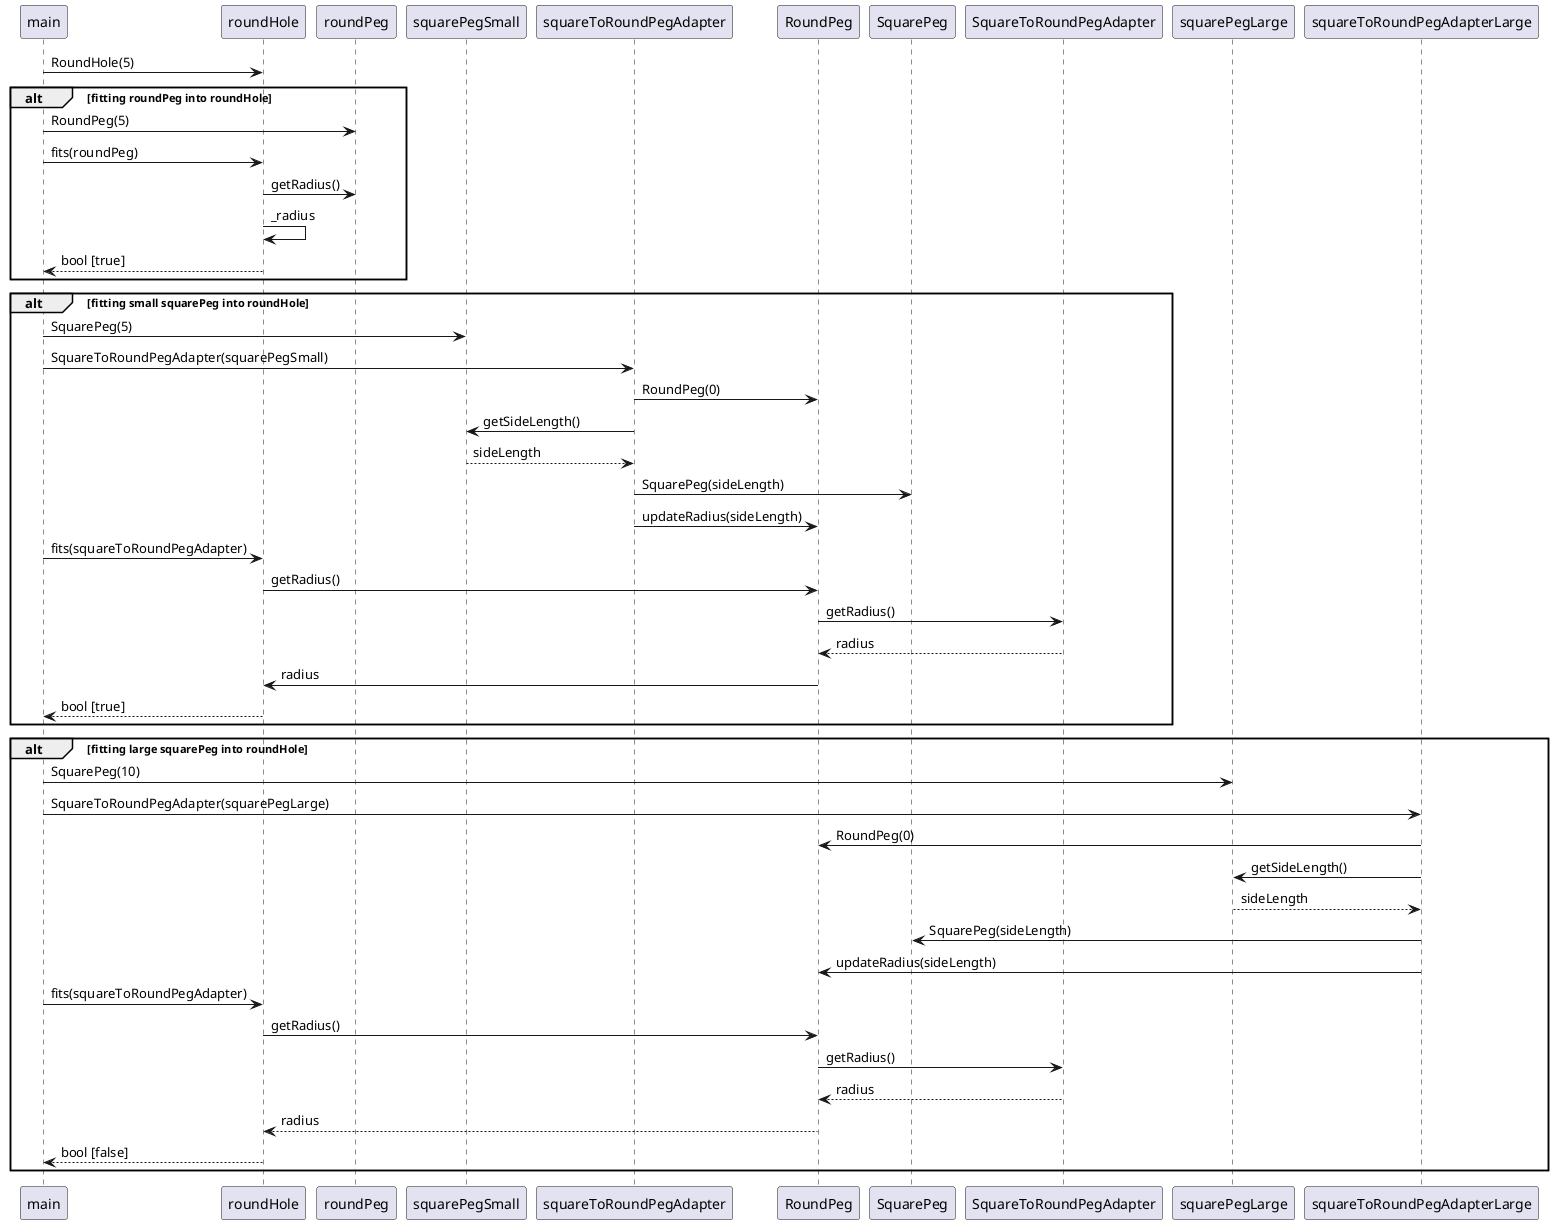 @startuml
'https://plantuml.com/sequence-diagram

'autonumber

main -> roundHole : RoundHole(5)

alt fitting roundPeg into roundHole
    main -> roundPeg : RoundPeg(5)
    main -> roundHole : fits(roundPeg)
    roundHole -> roundPeg : getRadius()
    roundHole -> roundHole : _radius
    roundHole --> main : bool [true]
end

alt fitting small squarePeg into roundHole
    main -> squarePegSmall : SquarePeg(5)
    main -> squareToRoundPegAdapter : SquareToRoundPegAdapter(squarePegSmall)
    squareToRoundPegAdapter -> RoundPeg : RoundPeg(0)
    squareToRoundPegAdapter -> squarePegSmall : getSideLength()
    squarePegSmall --> squareToRoundPegAdapter : sideLength
    squareToRoundPegAdapter -> SquarePeg : SquarePeg(sideLength)
    squareToRoundPegAdapter -> RoundPeg : updateRadius(sideLength)

    main -> roundHole : fits(squareToRoundPegAdapter)
    roundHole -> RoundPeg : getRadius()
    RoundPeg -> SquareToRoundPegAdapter : getRadius()
    SquareToRoundPegAdapter --> RoundPeg : radius
    RoundPeg -> roundHole : radius
    roundHole --> main : bool [true]
end

alt fitting large squarePeg into roundHole
    main -> squarePegLarge : SquarePeg(10)
    main -> squareToRoundPegAdapterLarge : SquareToRoundPegAdapter(squarePegLarge)
    squareToRoundPegAdapterLarge -> RoundPeg : RoundPeg(0)
    squareToRoundPegAdapterLarge -> squarePegLarge : getSideLength()
    squarePegLarge --> squareToRoundPegAdapterLarge : sideLength
    squareToRoundPegAdapterLarge -> SquarePeg : SquarePeg(sideLength)
    squareToRoundPegAdapterLarge -> RoundPeg : updateRadius(sideLength)

    main -> roundHole : fits(squareToRoundPegAdapter)
    roundHole -> RoundPeg : getRadius()
    RoundPeg -> SquareToRoundPegAdapter : getRadius()
    SquareToRoundPegAdapter --> RoundPeg : radius
    RoundPeg --> roundHole : radius
    roundHole --> main : bool [false]
end

@enduml
